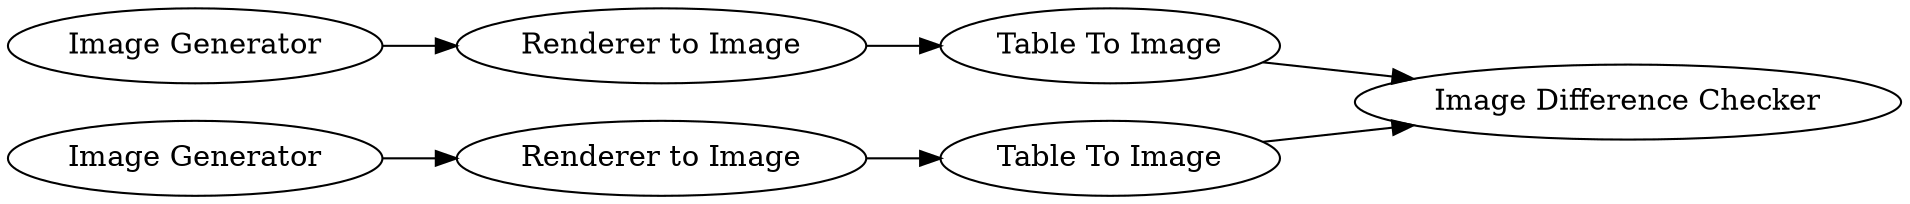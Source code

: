 digraph {
	13 -> 10
	7 -> 8
	10 -> 9
	9 -> 12
	1 -> 7
	8 -> 12
	13 [label="Image Generator"]
	1 [label="Image Generator"]
	7 [label="Renderer to Image"]
	9 [label="Table To Image"]
	10 [label="Renderer to Image"]
	8 [label="Table To Image"]
	12 [label="Image Difference Checker"]
	rankdir=LR
}
